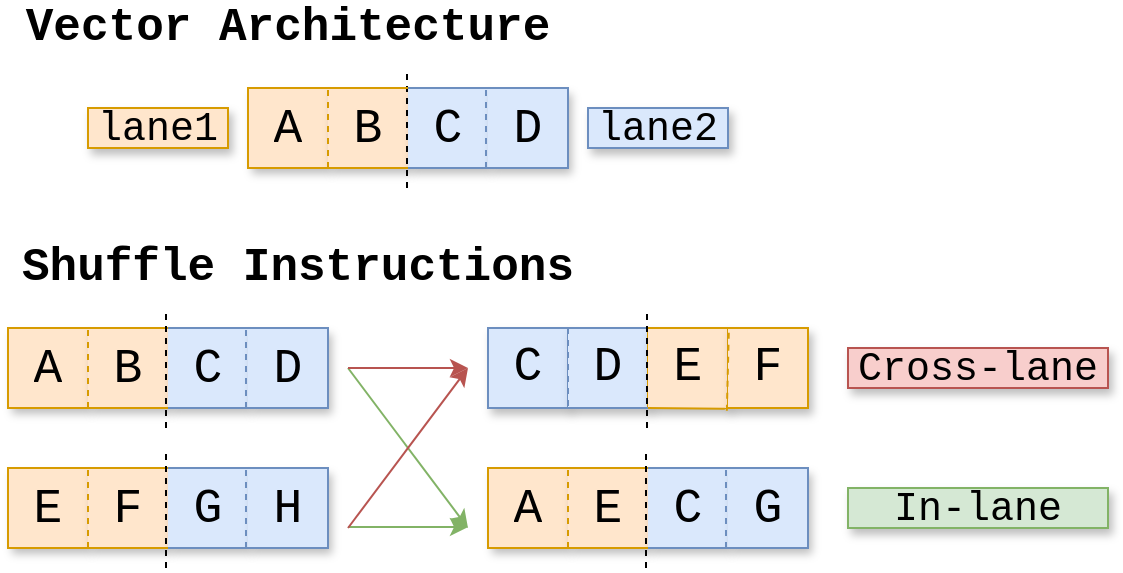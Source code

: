 <mxfile version="21.6.3" type="github">
  <diagram name="第 1 页" id="ZBLuLNXspFlUpq8aVIjS">
    <mxGraphModel dx="1647" dy="939" grid="1" gridSize="10" guides="1" tooltips="1" connect="1" arrows="1" fold="1" page="1" pageScale="1" pageWidth="827" pageHeight="1169" math="0" shadow="0">
      <root>
        <mxCell id="0" />
        <mxCell id="1" parent="0" />
        <mxCell id="wGvUovHAuAI9Z7U87SOO-4" value="" style="shape=table;html=1;whiteSpace=wrap;startSize=0;container=1;collapsible=0;childLayout=tableLayout;columnLines=0;rowLines=0;rounded=0;shadow=1;glass=0;sketch=0;fontFamily=Courier New;fontSize=24;fillColor=#dae8fc;strokeColor=#6c8ebf;" vertex="1" parent="1">
          <mxGeometry x="320" y="280" width="40" height="40" as="geometry" />
        </mxCell>
        <mxCell id="wGvUovHAuAI9Z7U87SOO-5" value="" style="shape=partialRectangle;html=1;whiteSpace=wrap;collapsible=0;dropTarget=0;pointerEvents=0;fillColor=#dae8fc;top=0;left=0;bottom=0;right=0;points=[[0,0.5],[1,0.5]];portConstraint=eastwest;fontFamily=Courier New;fontSize=24;strokeColor=#6c8ebf;" vertex="1" parent="wGvUovHAuAI9Z7U87SOO-4">
          <mxGeometry width="40" height="40" as="geometry" />
        </mxCell>
        <mxCell id="wGvUovHAuAI9Z7U87SOO-6" value="&lt;font style=&quot;font-size: 24px&quot;&gt;C&lt;/font&gt;" style="shape=partialRectangle;html=1;whiteSpace=wrap;connectable=0;fillColor=#dae8fc;top=0;left=0;bottom=0;right=0;overflow=hidden;fontFamily=Courier New;fontSize=24;strokeColor=#6c8ebf;" vertex="1" parent="wGvUovHAuAI9Z7U87SOO-5">
          <mxGeometry width="40" height="40" as="geometry">
            <mxRectangle width="40" height="40" as="alternateBounds" />
          </mxGeometry>
        </mxCell>
        <mxCell id="wGvUovHAuAI9Z7U87SOO-7" value="" style="endArrow=classic;html=1;shadow=0;fontFamily=Courier New;fontSize=24;strokeColor=#82b366;fillColor=#d5e8d4;" edge="1" parent="1">
          <mxGeometry width="50" height="50" relative="1" as="geometry">
            <mxPoint x="250" y="300" as="sourcePoint" />
            <mxPoint x="310" y="380" as="targetPoint" />
          </mxGeometry>
        </mxCell>
        <mxCell id="wGvUovHAuAI9Z7U87SOO-8" value="" style="endArrow=classic;html=1;shadow=0;fontFamily=Courier New;fontSize=24;strokeColor=#82b366;rounded=1;fillColor=#d5e8d4;" edge="1" parent="1">
          <mxGeometry width="50" height="50" relative="1" as="geometry">
            <mxPoint x="250" y="379.5" as="sourcePoint" />
            <mxPoint x="310" y="379.5" as="targetPoint" />
          </mxGeometry>
        </mxCell>
        <mxCell id="wGvUovHAuAI9Z7U87SOO-9" value="" style="endArrow=classic;html=1;shadow=0;fontFamily=Courier New;fontSize=24;strokeColor=#b85450;fillColor=#f8cecc;" edge="1" parent="1">
          <mxGeometry width="50" height="50" relative="1" as="geometry">
            <mxPoint x="250" y="380" as="sourcePoint" />
            <mxPoint x="310" y="300" as="targetPoint" />
          </mxGeometry>
        </mxCell>
        <mxCell id="wGvUovHAuAI9Z7U87SOO-10" value="" style="endArrow=classic;html=1;shadow=0;fontFamily=Courier New;fontSize=24;strokeColor=#b85450;fillColor=#f8cecc;" edge="1" parent="1">
          <mxGeometry width="50" height="50" relative="1" as="geometry">
            <mxPoint x="250" y="300" as="sourcePoint" />
            <mxPoint x="310" y="300" as="targetPoint" />
          </mxGeometry>
        </mxCell>
        <mxCell id="wGvUovHAuAI9Z7U87SOO-11" value="&lt;font style=&quot;font-size: 20px;&quot;&gt;Cross-lane&lt;/font&gt;" style="text;html=1;strokeColor=#b85450;fillColor=#f8cecc;align=center;verticalAlign=middle;whiteSpace=wrap;rounded=0;shadow=1;glass=0;sketch=0;fontFamily=Courier New;fontSize=24;startSize=26;" vertex="1" parent="1">
          <mxGeometry x="500" y="290" width="130" height="20" as="geometry" />
        </mxCell>
        <mxCell id="wGvUovHAuAI9Z7U87SOO-12" value="&lt;font style=&quot;font-size: 20px;&quot;&gt;In-lane&lt;/font&gt;" style="text;html=1;strokeColor=#82b366;fillColor=#d5e8d4;align=center;verticalAlign=middle;whiteSpace=wrap;rounded=0;shadow=1;glass=0;sketch=0;fontFamily=Courier New;fontSize=24;startSize=26;" vertex="1" parent="1">
          <mxGeometry x="500" y="360" width="130" height="20" as="geometry" />
        </mxCell>
        <mxCell id="wGvUovHAuAI9Z7U87SOO-13" value="&lt;font style=&quot;font-size: 20px;&quot;&gt;lane1&lt;/font&gt;" style="text;html=1;strokeColor=#d79b00;fillColor=#ffe6cc;align=center;verticalAlign=middle;whiteSpace=wrap;rounded=0;shadow=1;glass=0;sketch=0;fontFamily=Courier New;fontSize=24;startSize=26;" vertex="1" parent="1">
          <mxGeometry x="120" y="170" width="70" height="20" as="geometry" />
        </mxCell>
        <mxCell id="wGvUovHAuAI9Z7U87SOO-14" value="&lt;font style=&quot;font-size: 20px;&quot;&gt;lane2&lt;/font&gt;" style="text;html=1;strokeColor=#6c8ebf;fillColor=#dae8fc;align=center;verticalAlign=middle;whiteSpace=wrap;rounded=0;shadow=1;glass=0;sketch=0;fontFamily=Courier New;fontSize=24;startSize=26;" vertex="1" parent="1">
          <mxGeometry x="370" y="170" width="70" height="20" as="geometry" />
        </mxCell>
        <mxCell id="wGvUovHAuAI9Z7U87SOO-15" value="" style="shape=table;html=1;whiteSpace=wrap;startSize=0;container=1;collapsible=0;childLayout=tableLayout;columnLines=0;rowLines=0;rounded=0;shadow=1;glass=0;sketch=0;fontFamily=Courier New;fontSize=24;fillColor=#dae8fc;strokeColor=#6c8ebf;" vertex="1" parent="1">
          <mxGeometry x="360" y="280" width="40" height="40" as="geometry" />
        </mxCell>
        <mxCell id="wGvUovHAuAI9Z7U87SOO-16" value="" style="shape=partialRectangle;html=1;whiteSpace=wrap;collapsible=0;dropTarget=0;pointerEvents=0;fillColor=#dae8fc;top=0;left=0;bottom=0;right=0;points=[[0,0.5],[1,0.5]];portConstraint=eastwest;fontFamily=Courier New;fontSize=24;strokeColor=#6c8ebf;" vertex="1" parent="wGvUovHAuAI9Z7U87SOO-15">
          <mxGeometry width="40" height="40" as="geometry" />
        </mxCell>
        <mxCell id="wGvUovHAuAI9Z7U87SOO-17" value="&lt;font style=&quot;font-size: 24px&quot;&gt;D&lt;/font&gt;" style="shape=partialRectangle;html=1;whiteSpace=wrap;connectable=0;fillColor=#dae8fc;top=0;left=0;bottom=0;right=0;overflow=hidden;fontFamily=Courier New;fontSize=24;strokeColor=#6c8ebf;" vertex="1" parent="wGvUovHAuAI9Z7U87SOO-16">
          <mxGeometry width="40" height="40" as="geometry">
            <mxRectangle width="40" height="40" as="alternateBounds" />
          </mxGeometry>
        </mxCell>
        <mxCell id="wGvUovHAuAI9Z7U87SOO-18" value="" style="shape=table;html=1;whiteSpace=wrap;startSize=0;container=1;collapsible=0;childLayout=tableLayout;columnLines=0;rowLines=0;rounded=0;shadow=1;glass=0;sketch=0;fontFamily=Courier New;fontSize=24;fillColor=#ffe6cc;strokeColor=#d79b00;" vertex="1" parent="1">
          <mxGeometry x="400" y="280" width="40" height="40" as="geometry" />
        </mxCell>
        <mxCell id="wGvUovHAuAI9Z7U87SOO-19" value="" style="shape=partialRectangle;html=1;whiteSpace=wrap;collapsible=0;dropTarget=0;pointerEvents=0;fillColor=#ffe6cc;top=0;left=0;bottom=0;right=0;points=[[0,0.5],[1,0.5]];portConstraint=eastwest;fontFamily=Courier New;fontSize=24;strokeColor=#d79b00;" vertex="1" parent="wGvUovHAuAI9Z7U87SOO-18">
          <mxGeometry width="40" height="40" as="geometry" />
        </mxCell>
        <mxCell id="wGvUovHAuAI9Z7U87SOO-20" value="&lt;font style=&quot;font-size: 24px&quot;&gt;E&lt;/font&gt;" style="shape=partialRectangle;html=1;whiteSpace=wrap;connectable=0;fillColor=#ffe6cc;top=0;left=0;bottom=0;right=0;overflow=hidden;fontFamily=Courier New;fontSize=24;strokeColor=#d79b00;" vertex="1" parent="wGvUovHAuAI9Z7U87SOO-19">
          <mxGeometry width="40" height="40" as="geometry">
            <mxRectangle width="40" height="40" as="alternateBounds" />
          </mxGeometry>
        </mxCell>
        <mxCell id="wGvUovHAuAI9Z7U87SOO-21" value="" style="shape=table;html=1;whiteSpace=wrap;startSize=0;container=1;collapsible=0;childLayout=tableLayout;columnLines=0;rowLines=0;rounded=0;shadow=1;glass=0;sketch=0;fontFamily=Courier New;fontSize=24;fillColor=#ffe6cc;strokeColor=#d79b00;" vertex="1" parent="1">
          <mxGeometry x="440" y="280" width="40" height="40" as="geometry" />
        </mxCell>
        <mxCell id="wGvUovHAuAI9Z7U87SOO-22" value="" style="shape=partialRectangle;html=1;whiteSpace=wrap;collapsible=0;dropTarget=0;pointerEvents=0;fillColor=#ffe6cc;top=0;left=0;bottom=0;right=0;points=[[0,0.5],[1,0.5]];portConstraint=eastwest;fontFamily=Courier New;fontSize=24;strokeColor=#d79b00;" vertex="1" parent="wGvUovHAuAI9Z7U87SOO-21">
          <mxGeometry width="40" height="40" as="geometry" />
        </mxCell>
        <mxCell id="wGvUovHAuAI9Z7U87SOO-23" value="&lt;font style=&quot;font-size: 24px&quot;&gt;F&lt;/font&gt;" style="shape=partialRectangle;html=1;whiteSpace=wrap;connectable=0;fillColor=#ffe6cc;top=0;left=0;bottom=0;right=0;overflow=hidden;fontFamily=Courier New;fontSize=24;strokeColor=#d79b00;" vertex="1" parent="wGvUovHAuAI9Z7U87SOO-22">
          <mxGeometry width="40" height="40" as="geometry">
            <mxRectangle width="40" height="40" as="alternateBounds" />
          </mxGeometry>
        </mxCell>
        <mxCell id="wGvUovHAuAI9Z7U87SOO-24" value="" style="endArrow=none;dashed=1;html=1;fontFamily=Courier New;fontSize=24;strokeColor=#d79b00;entryX=-0.015;entryY=1.06;entryDx=0;entryDy=0;entryPerimeter=0;exitX=0.01;exitY=0.06;exitDx=0;exitDy=0;exitPerimeter=0;fillColor=#ffe6cc;" edge="1" parent="wGvUovHAuAI9Z7U87SOO-21" source="wGvUovHAuAI9Z7U87SOO-22" target="wGvUovHAuAI9Z7U87SOO-22">
          <mxGeometry width="50" height="50" relative="1" as="geometry">
            <mxPoint x="9" y="90" as="sourcePoint" />
            <mxPoint x="9" y="130" as="targetPoint" />
          </mxGeometry>
        </mxCell>
        <mxCell id="wGvUovHAuAI9Z7U87SOO-26" value="" style="endArrow=none;html=1;shadow=0;fontFamily=Courier New;fontSize=24;fontColor=#B85450;startSize=26;strokeColor=#6c8ebf;rounded=0;fillColor=#dae8fc;" edge="1" parent="1">
          <mxGeometry width="50" height="50" relative="1" as="geometry">
            <mxPoint x="360" y="280" as="sourcePoint" />
            <mxPoint x="360" y="320" as="targetPoint" />
            <Array as="points">
              <mxPoint x="320" y="280" />
              <mxPoint x="320" y="320" />
            </Array>
          </mxGeometry>
        </mxCell>
        <mxCell id="wGvUovHAuAI9Z7U87SOO-27" value="" style="endArrow=none;html=1;shadow=0;fontFamily=Courier New;fontSize=24;fontColor=#B85450;startSize=26;strokeColor=#d79b00;fillColor=#ffe6cc;rounded=0;" edge="1" parent="1">
          <mxGeometry width="50" height="50" relative="1" as="geometry">
            <mxPoint x="440" y="280" as="sourcePoint" />
            <mxPoint x="440" y="320" as="targetPoint" />
            <Array as="points">
              <mxPoint x="480" y="280" />
              <mxPoint x="480" y="320" />
            </Array>
          </mxGeometry>
        </mxCell>
        <mxCell id="wGvUovHAuAI9Z7U87SOO-28" value="" style="endArrow=none;html=1;shadow=0;fontFamily=Courier New;fontSize=24;fontColor=#B85450;startSize=26;strokeColor=#d79b00;fillColor=#ffe6cc;" edge="1" parent="1">
          <mxGeometry width="50" height="50" relative="1" as="geometry">
            <mxPoint x="400" y="280" as="sourcePoint" />
            <mxPoint x="440" y="280" as="targetPoint" />
          </mxGeometry>
        </mxCell>
        <mxCell id="wGvUovHAuAI9Z7U87SOO-29" value="" style="endArrow=none;html=1;shadow=0;fontFamily=Courier New;fontSize=24;fontColor=#B85450;startSize=26;strokeColor=#6c8ebf;fillColor=#dae8fc;" edge="1" parent="1">
          <mxGeometry width="50" height="50" relative="1" as="geometry">
            <mxPoint x="360" y="320" as="sourcePoint" />
            <mxPoint x="400" y="320" as="targetPoint" />
          </mxGeometry>
        </mxCell>
        <mxCell id="wGvUovHAuAI9Z7U87SOO-30" value="" style="endArrow=none;html=1;shadow=0;fontFamily=Courier New;fontSize=24;fontColor=#B85450;startSize=26;strokeColor=#6c8ebf;fillColor=#dae8fc;" edge="1" parent="1">
          <mxGeometry width="50" height="50" relative="1" as="geometry">
            <mxPoint x="360" y="280" as="sourcePoint" />
            <mxPoint x="400" y="280" as="targetPoint" />
          </mxGeometry>
        </mxCell>
        <mxCell id="wGvUovHAuAI9Z7U87SOO-31" value="" style="endArrow=none;html=1;shadow=0;fontFamily=Courier New;fontSize=24;fontColor=#B85450;startSize=26;strokeColor=#d79b00;fillColor=#ffe6cc;entryX=-0.04;entryY=1.01;entryDx=0;entryDy=0;entryPerimeter=0;" edge="1" parent="1" target="wGvUovHAuAI9Z7U87SOO-22">
          <mxGeometry width="50" height="50" relative="1" as="geometry">
            <mxPoint x="400" y="320" as="sourcePoint" />
            <mxPoint x="450" y="290" as="targetPoint" />
          </mxGeometry>
        </mxCell>
        <mxCell id="wGvUovHAuAI9Z7U87SOO-32" value="" style="endArrow=none;dashed=1;html=1;shadow=0;fontFamily=Courier New;fontSize=24;fontColor=#B85450;startSize=26;strokeColor=#6c8ebf;fillColor=#dae8fc;" edge="1" parent="1">
          <mxGeometry width="50" height="50" relative="1" as="geometry">
            <mxPoint x="360" y="280" as="sourcePoint" />
            <mxPoint x="360" y="320" as="targetPoint" />
          </mxGeometry>
        </mxCell>
        <mxCell id="wGvUovHAuAI9Z7U87SOO-49" value="&lt;font color=&quot;#000000&quot;&gt;A&lt;/font&gt;" style="text;align=center;verticalAlign=top;spacingLeft=4;spacingRight=4;overflow=hidden;rotatable=0;points=[[0,0.5],[1,0.5]];portConstraint=eastwest;rounded=0;shadow=1;glass=0;sketch=0;fontFamily=Courier New;fontSize=24;startSize=26;html=1;fillColor=#ffe6cc;" vertex="1" parent="1">
          <mxGeometry x="200" y="160" width="40" height="40" as="geometry" />
        </mxCell>
        <mxCell id="wGvUovHAuAI9Z7U87SOO-50" value="&lt;font color=&quot;#000000&quot;&gt;B&lt;/font&gt;" style="text;align=center;verticalAlign=top;spacingLeft=4;spacingRight=4;overflow=hidden;rotatable=0;points=[[0,0.5],[1,0.5]];portConstraint=eastwest;rounded=0;shadow=1;glass=0;sketch=0;fontFamily=Courier New;fontSize=24;startSize=26;html=1;fillColor=#ffe6cc;" vertex="1" parent="1">
          <mxGeometry x="240" y="160" width="40" height="40" as="geometry" />
        </mxCell>
        <mxCell id="wGvUovHAuAI9Z7U87SOO-51" value="&lt;font color=&quot;#000000&quot;&gt;C&lt;/font&gt;" style="text;align=center;verticalAlign=top;spacingLeft=4;spacingRight=4;overflow=hidden;rotatable=0;points=[[0,0.5],[1,0.5]];portConstraint=eastwest;rounded=0;shadow=1;glass=0;sketch=0;fontFamily=Courier New;fontSize=24;startSize=26;html=1;fillColor=#dae8fc;" vertex="1" parent="1">
          <mxGeometry x="280" y="160" width="40" height="40" as="geometry" />
        </mxCell>
        <mxCell id="wGvUovHAuAI9Z7U87SOO-52" value="&lt;font color=&quot;#000000&quot;&gt;D&lt;/font&gt;" style="text;align=center;verticalAlign=top;spacingLeft=4;spacingRight=4;overflow=hidden;rotatable=0;points=[[0,0.5],[1,0.5]];portConstraint=eastwest;rounded=0;shadow=1;glass=0;sketch=0;fontFamily=Courier New;fontSize=24;startSize=26;html=1;fillColor=#dae8fc;" vertex="1" parent="1">
          <mxGeometry x="320" y="160" width="40" height="40" as="geometry" />
        </mxCell>
        <mxCell id="wGvUovHAuAI9Z7U87SOO-53" value="" style="endArrow=none;html=1;shadow=0;dashed=1;fontFamily=Courier New;fontSize=24;fontColor=#B85450;startSize=26;strokeColor=#000000;" edge="1" parent="1">
          <mxGeometry width="50" height="50" relative="1" as="geometry">
            <mxPoint x="279.5" y="210" as="sourcePoint" />
            <mxPoint x="279.5" y="150" as="targetPoint" />
          </mxGeometry>
        </mxCell>
        <mxCell id="wGvUovHAuAI9Z7U87SOO-54" value="" style="endArrow=none;html=1;shadow=0;dashed=1;fontFamily=Courier New;fontSize=24;fontColor=#B85450;startSize=26;strokeColor=#6c8ebf;fillColor=#dae8fc;" edge="1" parent="1">
          <mxGeometry width="50" height="50" relative="1" as="geometry">
            <mxPoint x="319" y="200" as="sourcePoint" />
            <mxPoint x="319" y="160" as="targetPoint" />
          </mxGeometry>
        </mxCell>
        <mxCell id="wGvUovHAuAI9Z7U87SOO-55" value="" style="endArrow=none;html=1;shadow=0;dashed=1;fontFamily=Courier New;fontSize=24;fontColor=#B85450;startSize=26;strokeColor=#d79b00;fillColor=#ffe6cc;" edge="1" parent="1">
          <mxGeometry width="50" height="50" relative="1" as="geometry">
            <mxPoint x="240" y="200" as="sourcePoint" />
            <mxPoint x="240" y="160" as="targetPoint" />
          </mxGeometry>
        </mxCell>
        <mxCell id="wGvUovHAuAI9Z7U87SOO-56" value="" style="endArrow=none;html=1;shadow=0;fontFamily=Courier New;fontSize=24;fontColor=#B85450;startSize=26;strokeColor=#6c8ebf;rounded=0;fillColor=#dae8fc;" edge="1" parent="1">
          <mxGeometry width="50" height="50" relative="1" as="geometry">
            <mxPoint x="280" y="160" as="sourcePoint" />
            <mxPoint x="280" y="200" as="targetPoint" />
            <Array as="points">
              <mxPoint x="360" y="160" />
              <mxPoint x="360" y="200" />
            </Array>
          </mxGeometry>
        </mxCell>
        <mxCell id="wGvUovHAuAI9Z7U87SOO-57" value="" style="endArrow=none;html=1;shadow=0;fontFamily=Courier New;fontSize=24;fontColor=#B85450;startSize=26;strokeColor=#d79b00;rounded=0;fillColor=#ffe6cc;" edge="1" parent="1">
          <mxGeometry width="50" height="50" relative="1" as="geometry">
            <mxPoint x="280" y="160" as="sourcePoint" />
            <mxPoint x="280" y="200" as="targetPoint" />
            <Array as="points">
              <mxPoint x="200" y="160" />
              <mxPoint x="200" y="200" />
            </Array>
          </mxGeometry>
        </mxCell>
        <mxCell id="wGvUovHAuAI9Z7U87SOO-84" value="&lt;font color=&quot;#000000&quot;&gt;A&lt;/font&gt;" style="text;align=center;verticalAlign=top;spacingLeft=4;spacingRight=4;overflow=hidden;rotatable=0;points=[[0,0.5],[1,0.5]];portConstraint=eastwest;rounded=0;shadow=1;glass=0;sketch=0;fontFamily=Courier New;fontSize=24;startSize=26;html=1;fillColor=#ffe6cc;" vertex="1" parent="1">
          <mxGeometry x="80" y="280" width="40" height="40" as="geometry" />
        </mxCell>
        <mxCell id="wGvUovHAuAI9Z7U87SOO-85" value="&lt;font color=&quot;#000000&quot;&gt;B&lt;/font&gt;" style="text;align=center;verticalAlign=top;spacingLeft=4;spacingRight=4;overflow=hidden;rotatable=0;points=[[0,0.5],[1,0.5]];portConstraint=eastwest;rounded=0;shadow=1;glass=0;sketch=0;fontFamily=Courier New;fontSize=24;startSize=26;html=1;fillColor=#ffe6cc;" vertex="1" parent="1">
          <mxGeometry x="120" y="280" width="40" height="40" as="geometry" />
        </mxCell>
        <mxCell id="wGvUovHAuAI9Z7U87SOO-86" value="&lt;font color=&quot;#000000&quot;&gt;C&lt;/font&gt;" style="text;align=center;verticalAlign=top;spacingLeft=4;spacingRight=4;overflow=hidden;rotatable=0;points=[[0,0.5],[1,0.5]];portConstraint=eastwest;rounded=0;shadow=1;glass=0;sketch=0;fontFamily=Courier New;fontSize=24;startSize=26;html=1;fillColor=#dae8fc;" vertex="1" parent="1">
          <mxGeometry x="160" y="280" width="40" height="40" as="geometry" />
        </mxCell>
        <mxCell id="wGvUovHAuAI9Z7U87SOO-87" value="&lt;font color=&quot;#000000&quot;&gt;D&lt;/font&gt;" style="text;align=center;verticalAlign=top;spacingLeft=4;spacingRight=4;overflow=hidden;rotatable=0;points=[[0,0.5],[1,0.5]];portConstraint=eastwest;rounded=0;shadow=1;glass=0;sketch=0;fontFamily=Courier New;fontSize=24;startSize=26;html=1;fillColor=#dae8fc;" vertex="1" parent="1">
          <mxGeometry x="200" y="280" width="40" height="40" as="geometry" />
        </mxCell>
        <mxCell id="wGvUovHAuAI9Z7U87SOO-88" value="" style="endArrow=none;html=1;shadow=0;dashed=1;fontFamily=Courier New;fontSize=24;fontColor=#B85450;startSize=26;strokeColor=#6c8ebf;fillColor=#dae8fc;" edge="1" parent="1">
          <mxGeometry width="50" height="50" relative="1" as="geometry">
            <mxPoint x="199" y="320" as="sourcePoint" />
            <mxPoint x="199" y="280" as="targetPoint" />
          </mxGeometry>
        </mxCell>
        <mxCell id="wGvUovHAuAI9Z7U87SOO-89" value="" style="endArrow=none;html=1;shadow=0;dashed=1;fontFamily=Courier New;fontSize=24;fontColor=#B85450;startSize=26;strokeColor=#d79b00;fillColor=#ffe6cc;" edge="1" parent="1">
          <mxGeometry width="50" height="50" relative="1" as="geometry">
            <mxPoint x="120" y="320" as="sourcePoint" />
            <mxPoint x="120" y="280" as="targetPoint" />
          </mxGeometry>
        </mxCell>
        <mxCell id="wGvUovHAuAI9Z7U87SOO-90" value="" style="endArrow=none;html=1;shadow=0;fontFamily=Courier New;fontSize=24;fontColor=#B85450;startSize=26;strokeColor=#6c8ebf;rounded=0;fillColor=#dae8fc;" edge="1" parent="1">
          <mxGeometry width="50" height="50" relative="1" as="geometry">
            <mxPoint x="160" y="280" as="sourcePoint" />
            <mxPoint x="160" y="320" as="targetPoint" />
            <Array as="points">
              <mxPoint x="240" y="280" />
              <mxPoint x="240" y="320" />
            </Array>
          </mxGeometry>
        </mxCell>
        <mxCell id="wGvUovHAuAI9Z7U87SOO-91" value="" style="endArrow=none;html=1;shadow=0;fontFamily=Courier New;fontSize=24;fontColor=#B85450;startSize=26;strokeColor=#d79b00;rounded=0;fillColor=#ffe6cc;" edge="1" parent="1">
          <mxGeometry width="50" height="50" relative="1" as="geometry">
            <mxPoint x="160" y="280" as="sourcePoint" />
            <mxPoint x="160" y="320" as="targetPoint" />
            <Array as="points">
              <mxPoint x="80" y="280" />
              <mxPoint x="80" y="320" />
            </Array>
          </mxGeometry>
        </mxCell>
        <mxCell id="wGvUovHAuAI9Z7U87SOO-92" value="" style="endArrow=none;html=1;shadow=0;dashed=1;fontFamily=Courier New;fontSize=24;fontColor=#B85450;startSize=26;strokeColor=#000000;" edge="1" parent="1">
          <mxGeometry width="50" height="50" relative="1" as="geometry">
            <mxPoint x="159" y="330" as="sourcePoint" />
            <mxPoint x="159" y="270" as="targetPoint" />
          </mxGeometry>
        </mxCell>
        <mxCell id="wGvUovHAuAI9Z7U87SOO-93" value="&lt;font color=&quot;#000000&quot;&gt;E&lt;/font&gt;" style="text;align=center;verticalAlign=top;spacingLeft=4;spacingRight=4;overflow=hidden;rotatable=0;points=[[0,0.5],[1,0.5]];portConstraint=eastwest;rounded=0;shadow=1;glass=0;sketch=0;fontFamily=Courier New;fontSize=24;startSize=26;html=1;fillColor=#ffe6cc;" vertex="1" parent="1">
          <mxGeometry x="80" y="350" width="40" height="40" as="geometry" />
        </mxCell>
        <mxCell id="wGvUovHAuAI9Z7U87SOO-94" value="&lt;font color=&quot;#000000&quot;&gt;F&lt;/font&gt;" style="text;align=center;verticalAlign=top;spacingLeft=4;spacingRight=4;overflow=hidden;rotatable=0;points=[[0,0.5],[1,0.5]];portConstraint=eastwest;rounded=0;shadow=1;glass=0;sketch=0;fontFamily=Courier New;fontSize=24;startSize=26;html=1;fillColor=#ffe6cc;" vertex="1" parent="1">
          <mxGeometry x="120" y="350" width="40" height="40" as="geometry" />
        </mxCell>
        <mxCell id="wGvUovHAuAI9Z7U87SOO-95" value="&lt;font color=&quot;#000000&quot;&gt;G&lt;/font&gt;" style="text;align=center;verticalAlign=top;spacingLeft=4;spacingRight=4;overflow=hidden;rotatable=0;points=[[0,0.5],[1,0.5]];portConstraint=eastwest;rounded=0;shadow=1;glass=0;sketch=0;fontFamily=Courier New;fontSize=24;startSize=26;html=1;fillColor=#dae8fc;" vertex="1" parent="1">
          <mxGeometry x="160" y="350" width="40" height="40" as="geometry" />
        </mxCell>
        <mxCell id="wGvUovHAuAI9Z7U87SOO-96" value="&lt;font color=&quot;#000000&quot;&gt;H&lt;/font&gt;" style="text;align=center;verticalAlign=top;spacingLeft=4;spacingRight=4;overflow=hidden;rotatable=0;points=[[0,0.5],[1,0.5]];portConstraint=eastwest;rounded=0;shadow=1;glass=0;sketch=0;fontFamily=Courier New;fontSize=24;startSize=26;html=1;fillColor=#dae8fc;" vertex="1" parent="1">
          <mxGeometry x="200" y="350" width="40" height="40" as="geometry" />
        </mxCell>
        <mxCell id="wGvUovHAuAI9Z7U87SOO-97" value="" style="endArrow=none;html=1;shadow=0;dashed=1;fontFamily=Courier New;fontSize=24;fontColor=#B85450;startSize=26;strokeColor=#6c8ebf;fillColor=#dae8fc;" edge="1" parent="1">
          <mxGeometry width="50" height="50" relative="1" as="geometry">
            <mxPoint x="199" y="390" as="sourcePoint" />
            <mxPoint x="199" y="350" as="targetPoint" />
          </mxGeometry>
        </mxCell>
        <mxCell id="wGvUovHAuAI9Z7U87SOO-98" value="" style="endArrow=none;html=1;shadow=0;dashed=1;fontFamily=Courier New;fontSize=24;fontColor=#B85450;startSize=26;strokeColor=#d79b00;fillColor=#ffe6cc;" edge="1" parent="1">
          <mxGeometry width="50" height="50" relative="1" as="geometry">
            <mxPoint x="120" y="390" as="sourcePoint" />
            <mxPoint x="120" y="350" as="targetPoint" />
          </mxGeometry>
        </mxCell>
        <mxCell id="wGvUovHAuAI9Z7U87SOO-99" value="" style="endArrow=none;html=1;shadow=0;fontFamily=Courier New;fontSize=24;fontColor=#B85450;startSize=26;strokeColor=#6c8ebf;rounded=0;fillColor=#dae8fc;" edge="1" parent="1">
          <mxGeometry width="50" height="50" relative="1" as="geometry">
            <mxPoint x="160" y="350" as="sourcePoint" />
            <mxPoint x="160" y="390" as="targetPoint" />
            <Array as="points">
              <mxPoint x="240" y="350" />
              <mxPoint x="240" y="390" />
            </Array>
          </mxGeometry>
        </mxCell>
        <mxCell id="wGvUovHAuAI9Z7U87SOO-100" value="" style="endArrow=none;html=1;shadow=0;fontFamily=Courier New;fontSize=24;fontColor=#B85450;startSize=26;strokeColor=#d79b00;rounded=0;fillColor=#ffe6cc;" edge="1" parent="1">
          <mxGeometry width="50" height="50" relative="1" as="geometry">
            <mxPoint x="160" y="350" as="sourcePoint" />
            <mxPoint x="160" y="390" as="targetPoint" />
            <Array as="points">
              <mxPoint x="80" y="350" />
              <mxPoint x="80" y="390" />
            </Array>
          </mxGeometry>
        </mxCell>
        <mxCell id="wGvUovHAuAI9Z7U87SOO-101" value="" style="endArrow=none;html=1;shadow=0;dashed=1;fontFamily=Courier New;fontSize=24;fontColor=#B85450;startSize=26;strokeColor=#000000;" edge="1" parent="1">
          <mxGeometry width="50" height="50" relative="1" as="geometry">
            <mxPoint x="159" y="400" as="sourcePoint" />
            <mxPoint x="159" y="340" as="targetPoint" />
          </mxGeometry>
        </mxCell>
        <mxCell id="wGvUovHAuAI9Z7U87SOO-111" value="&lt;font color=&quot;#000000&quot;&gt;A&lt;/font&gt;" style="text;align=center;verticalAlign=top;spacingLeft=4;spacingRight=4;overflow=hidden;rotatable=0;points=[[0,0.5],[1,0.5]];portConstraint=eastwest;rounded=0;shadow=1;glass=0;sketch=0;fontFamily=Courier New;fontSize=24;startSize=26;html=1;fillColor=#ffe6cc;" vertex="1" parent="1">
          <mxGeometry x="320" y="350" width="40" height="40" as="geometry" />
        </mxCell>
        <mxCell id="wGvUovHAuAI9Z7U87SOO-112" value="&lt;font color=&quot;#000000&quot;&gt;E&lt;/font&gt;" style="text;align=center;verticalAlign=top;spacingLeft=4;spacingRight=4;overflow=hidden;rotatable=0;points=[[0,0.5],[1,0.5]];portConstraint=eastwest;rounded=0;shadow=1;glass=0;sketch=0;fontFamily=Courier New;fontSize=24;startSize=26;html=1;fillColor=#ffe6cc;" vertex="1" parent="1">
          <mxGeometry x="360" y="350" width="40" height="40" as="geometry" />
        </mxCell>
        <mxCell id="wGvUovHAuAI9Z7U87SOO-113" value="&lt;font color=&quot;#000000&quot;&gt;C&lt;/font&gt;" style="text;align=center;verticalAlign=top;spacingLeft=4;spacingRight=4;overflow=hidden;rotatable=0;points=[[0,0.5],[1,0.5]];portConstraint=eastwest;rounded=0;shadow=1;glass=0;sketch=0;fontFamily=Courier New;fontSize=24;startSize=26;html=1;fillColor=#dae8fc;" vertex="1" parent="1">
          <mxGeometry x="400" y="350" width="40" height="40" as="geometry" />
        </mxCell>
        <mxCell id="wGvUovHAuAI9Z7U87SOO-114" value="&lt;font color=&quot;#000000&quot;&gt;G&lt;/font&gt;" style="text;align=center;verticalAlign=top;spacingLeft=4;spacingRight=4;overflow=hidden;rotatable=0;points=[[0,0.5],[1,0.5]];portConstraint=eastwest;rounded=0;shadow=1;glass=0;sketch=0;fontFamily=Courier New;fontSize=24;startSize=26;html=1;fillColor=#dae8fc;" vertex="1" parent="1">
          <mxGeometry x="440" y="350" width="40" height="40" as="geometry" />
        </mxCell>
        <mxCell id="wGvUovHAuAI9Z7U87SOO-115" value="" style="endArrow=none;html=1;shadow=0;dashed=1;fontFamily=Courier New;fontSize=24;fontColor=#B85450;startSize=26;strokeColor=#6c8ebf;fillColor=#dae8fc;" edge="1" parent="1">
          <mxGeometry width="50" height="50" relative="1" as="geometry">
            <mxPoint x="439" y="390" as="sourcePoint" />
            <mxPoint x="439" y="350" as="targetPoint" />
          </mxGeometry>
        </mxCell>
        <mxCell id="wGvUovHAuAI9Z7U87SOO-116" value="" style="endArrow=none;html=1;shadow=0;dashed=1;fontFamily=Courier New;fontSize=24;fontColor=#B85450;startSize=26;strokeColor=#d79b00;fillColor=#ffe6cc;" edge="1" parent="1">
          <mxGeometry width="50" height="50" relative="1" as="geometry">
            <mxPoint x="360" y="390" as="sourcePoint" />
            <mxPoint x="360" y="350" as="targetPoint" />
          </mxGeometry>
        </mxCell>
        <mxCell id="wGvUovHAuAI9Z7U87SOO-117" value="" style="endArrow=none;html=1;shadow=0;fontFamily=Courier New;fontSize=24;fontColor=#B85450;startSize=26;strokeColor=#6c8ebf;rounded=0;fillColor=#dae8fc;" edge="1" parent="1">
          <mxGeometry width="50" height="50" relative="1" as="geometry">
            <mxPoint x="400" y="350" as="sourcePoint" />
            <mxPoint x="400" y="390" as="targetPoint" />
            <Array as="points">
              <mxPoint x="480" y="350" />
              <mxPoint x="480" y="390" />
            </Array>
          </mxGeometry>
        </mxCell>
        <mxCell id="wGvUovHAuAI9Z7U87SOO-118" value="" style="endArrow=none;html=1;shadow=0;fontFamily=Courier New;fontSize=24;fontColor=#B85450;startSize=26;strokeColor=#d79b00;rounded=0;fillColor=#ffe6cc;" edge="1" parent="1">
          <mxGeometry width="50" height="50" relative="1" as="geometry">
            <mxPoint x="400" y="350" as="sourcePoint" />
            <mxPoint x="400" y="390" as="targetPoint" />
            <Array as="points">
              <mxPoint x="320" y="350" />
              <mxPoint x="320" y="390" />
            </Array>
          </mxGeometry>
        </mxCell>
        <mxCell id="wGvUovHAuAI9Z7U87SOO-119" value="" style="endArrow=none;html=1;shadow=0;dashed=1;fontFamily=Courier New;fontSize=24;fontColor=#B85450;startSize=26;strokeColor=#000000;" edge="1" parent="1">
          <mxGeometry width="50" height="50" relative="1" as="geometry">
            <mxPoint x="399" y="400" as="sourcePoint" />
            <mxPoint x="399" y="340" as="targetPoint" />
          </mxGeometry>
        </mxCell>
        <mxCell id="wGvUovHAuAI9Z7U87SOO-120" value="&lt;font style=&quot;font-size: 23px;&quot; color=&quot;#000000&quot;&gt;&lt;b style=&quot;font-size: 23px;&quot;&gt;Vector Architecture&lt;/b&gt;&lt;/font&gt;" style="text;html=1;strokeColor=none;fillColor=none;align=center;verticalAlign=middle;whiteSpace=wrap;rounded=0;shadow=1;glass=0;sketch=0;fontFamily=Courier New;fontSize=23;fontColor=#9673A6;startSize=26;" vertex="1" parent="1">
          <mxGeometry x="80" y="120" width="280" height="20" as="geometry" />
        </mxCell>
        <mxCell id="wGvUovHAuAI9Z7U87SOO-121" value="&lt;font style=&quot;font-size: 23px;&quot; color=&quot;#000000&quot;&gt;&lt;b style=&quot;font-size: 23px;&quot;&gt;Shuffle Instructions&lt;/b&gt;&lt;/font&gt;" style="text;html=1;strokeColor=none;fillColor=none;align=center;verticalAlign=middle;whiteSpace=wrap;rounded=0;shadow=1;glass=0;sketch=0;fontFamily=Courier New;fontSize=23;fontColor=#9673A6;startSize=26;" vertex="1" parent="1">
          <mxGeometry x="80" y="240" width="290" height="20" as="geometry" />
        </mxCell>
        <mxCell id="wGvUovHAuAI9Z7U87SOO-122" value="" style="endArrow=none;html=1;shadow=0;dashed=1;fontFamily=Courier New;fontSize=24;fontColor=#B85450;startSize=26;strokeColor=#000000;fillColor=#dae8fc;" edge="1" parent="1">
          <mxGeometry width="50" height="50" relative="1" as="geometry">
            <mxPoint x="399.5" y="330" as="sourcePoint" />
            <mxPoint x="399.5" y="270" as="targetPoint" />
          </mxGeometry>
        </mxCell>
      </root>
    </mxGraphModel>
  </diagram>
</mxfile>
